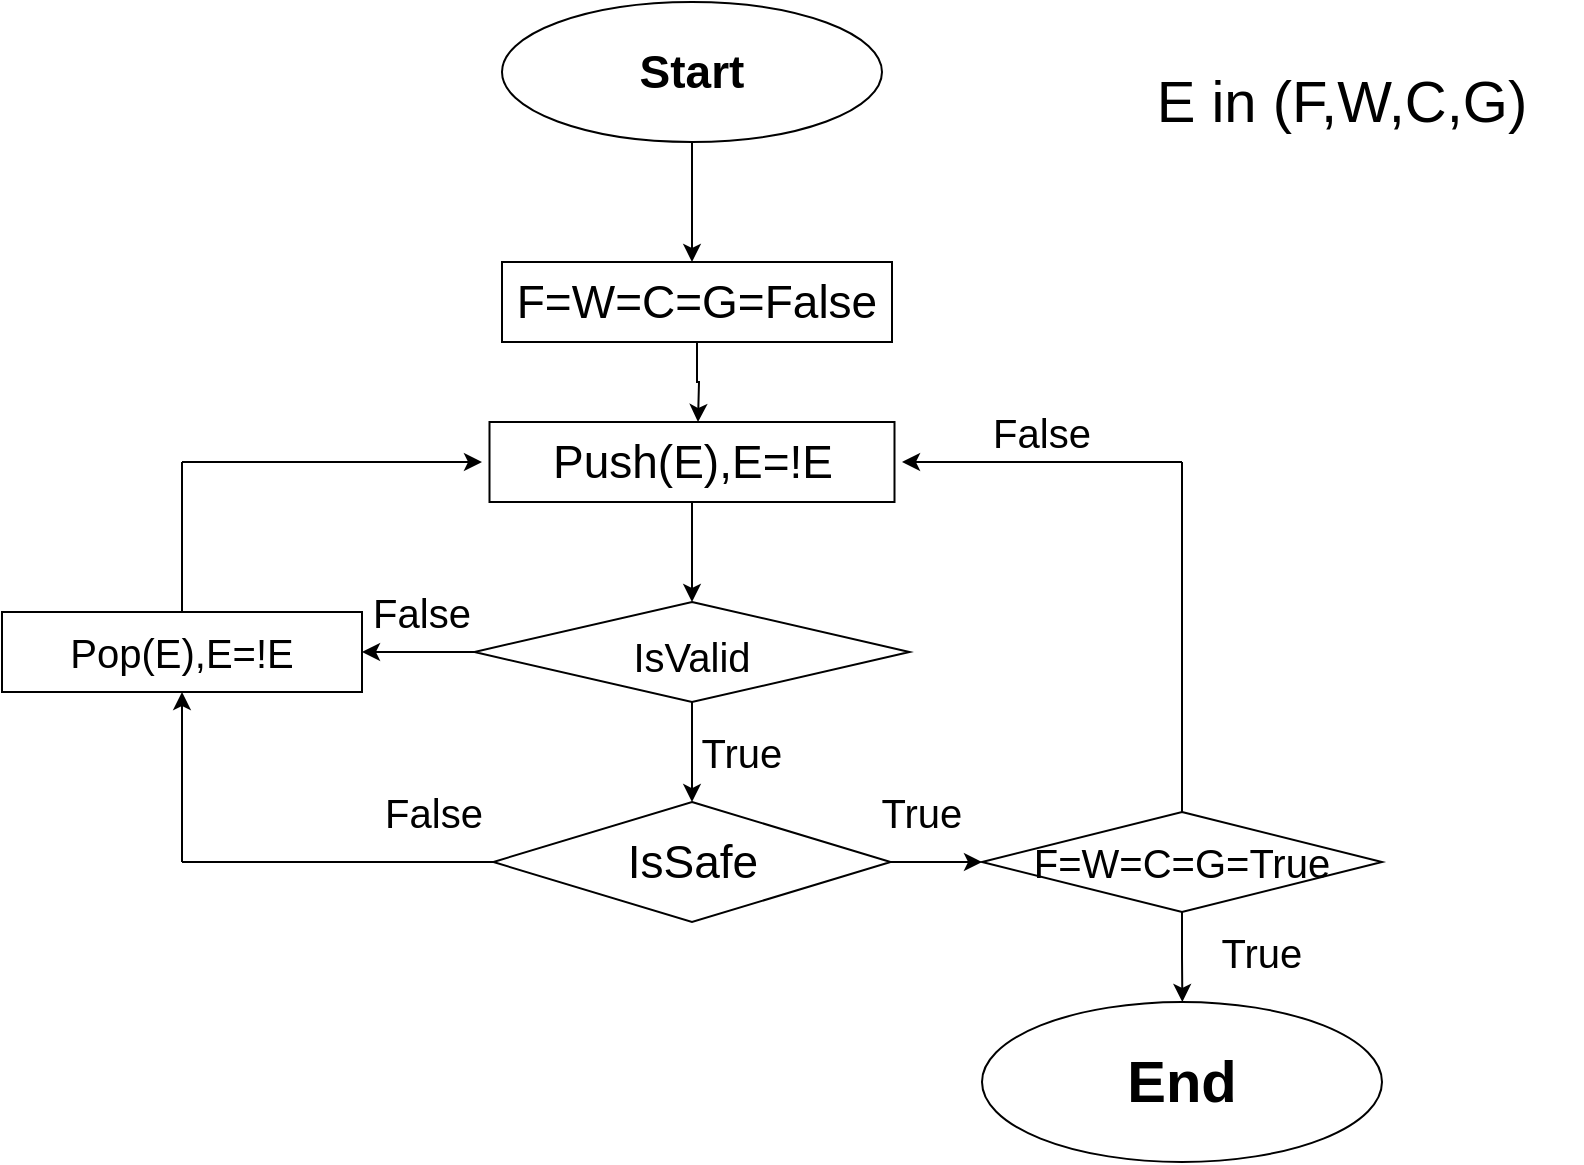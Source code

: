 <mxfile version="15.6.3" type="github">
  <diagram id="SuCBj2QPDQb_wyZjVGge" name="Page-1">
    <mxGraphModel dx="1038" dy="579" grid="1" gridSize="10" guides="1" tooltips="1" connect="1" arrows="1" fold="1" page="1" pageScale="1" pageWidth="850" pageHeight="1100" math="0" shadow="0">
      <root>
        <mxCell id="0" />
        <mxCell id="1" parent="0" />
        <mxCell id="zCdfv6MLLbImfpNyONvk-4" value="" style="edgeStyle=orthogonalEdgeStyle;rounded=0;orthogonalLoop=1;jettySize=auto;html=1;fontSize=23;" parent="1" source="zCdfv6MLLbImfpNyONvk-1" edge="1">
          <mxGeometry relative="1" as="geometry">
            <mxPoint x="375" y="180" as="targetPoint" />
          </mxGeometry>
        </mxCell>
        <mxCell id="zCdfv6MLLbImfpNyONvk-1" value="&lt;b&gt;&lt;font style=&quot;font-size: 23px&quot;&gt;Start&lt;/font&gt;&lt;/b&gt;" style="ellipse;whiteSpace=wrap;html=1;" parent="1" vertex="1">
          <mxGeometry x="280" y="50" width="190" height="70" as="geometry" />
        </mxCell>
        <mxCell id="zCdfv6MLLbImfpNyONvk-7" value="" style="edgeStyle=orthogonalEdgeStyle;rounded=0;orthogonalLoop=1;jettySize=auto;html=1;fontSize=23;" parent="1" source="zCdfv6MLLbImfpNyONvk-5" edge="1">
          <mxGeometry relative="1" as="geometry">
            <mxPoint x="378" y="260" as="targetPoint" />
          </mxGeometry>
        </mxCell>
        <mxCell id="zCdfv6MLLbImfpNyONvk-5" value="F=W=C=G=False" style="rounded=0;whiteSpace=wrap;html=1;fontSize=23;" parent="1" vertex="1">
          <mxGeometry x="280" y="180" width="195" height="40" as="geometry" />
        </mxCell>
        <mxCell id="zCdfv6MLLbImfpNyONvk-13" style="edgeStyle=orthogonalEdgeStyle;rounded=0;orthogonalLoop=1;jettySize=auto;html=1;exitX=0.5;exitY=1;exitDx=0;exitDy=0;fontSize=23;" parent="1" source="zCdfv6MLLbImfpNyONvk-45" target="zCdfv6MLLbImfpNyONvk-14" edge="1">
          <mxGeometry relative="1" as="geometry">
            <mxPoint x="375.471" y="450" as="targetPoint" />
            <mxPoint x="375" y="420" as="sourcePoint" />
          </mxGeometry>
        </mxCell>
        <mxCell id="zCdfv6MLLbImfpNyONvk-46" value="" style="edgeStyle=orthogonalEdgeStyle;rounded=0;orthogonalLoop=1;jettySize=auto;html=1;fontSize=29;" parent="1" source="zCdfv6MLLbImfpNyONvk-6" target="zCdfv6MLLbImfpNyONvk-45" edge="1">
          <mxGeometry relative="1" as="geometry" />
        </mxCell>
        <mxCell id="zCdfv6MLLbImfpNyONvk-6" value="&lt;font style=&quot;font-size: 23px&quot;&gt;Push(E),E=!E&lt;/font&gt;" style="rounded=0;whiteSpace=wrap;html=1;fontSize=23;align=center;" parent="1" vertex="1">
          <mxGeometry x="273.75" y="260" width="202.5" height="40" as="geometry" />
        </mxCell>
        <mxCell id="zCdfv6MLLbImfpNyONvk-17" style="edgeStyle=orthogonalEdgeStyle;rounded=0;orthogonalLoop=1;jettySize=auto;html=1;exitX=1;exitY=0.5;exitDx=0;exitDy=0;fontSize=23;" parent="1" source="zCdfv6MLLbImfpNyONvk-14" target="zCdfv6MLLbImfpNyONvk-18" edge="1">
          <mxGeometry relative="1" as="geometry">
            <mxPoint x="560" y="480.176" as="targetPoint" />
          </mxGeometry>
        </mxCell>
        <mxCell id="zCdfv6MLLbImfpNyONvk-14" value="IsSafe" style="rhombus;whiteSpace=wrap;html=1;fontSize=23;" parent="1" vertex="1">
          <mxGeometry x="275.68" y="450" width="198.63" height="60" as="geometry" />
        </mxCell>
        <mxCell id="zCdfv6MLLbImfpNyONvk-21" style="edgeStyle=orthogonalEdgeStyle;rounded=0;orthogonalLoop=1;jettySize=auto;html=1;exitX=0.5;exitY=1;exitDx=0;exitDy=0;fontSize=20;" parent="1" source="zCdfv6MLLbImfpNyONvk-18" edge="1">
          <mxGeometry relative="1" as="geometry">
            <mxPoint x="620.176" y="550" as="targetPoint" />
          </mxGeometry>
        </mxCell>
        <mxCell id="zCdfv6MLLbImfpNyONvk-18" value="&lt;font style=&quot;font-size: 20px&quot;&gt;F=W=C=G=True&lt;/font&gt;" style="rhombus;whiteSpace=wrap;html=1;fontSize=23;" parent="1" vertex="1">
          <mxGeometry x="520" y="455" width="200" height="50" as="geometry" />
        </mxCell>
        <mxCell id="zCdfv6MLLbImfpNyONvk-19" value="True" style="text;html=1;strokeColor=none;fillColor=none;align=center;verticalAlign=middle;whiteSpace=wrap;rounded=0;fontSize=20;" parent="1" vertex="1">
          <mxGeometry x="370" y="410" width="60" height="30" as="geometry" />
        </mxCell>
        <mxCell id="zCdfv6MLLbImfpNyONvk-22" value="True" style="text;html=1;strokeColor=none;fillColor=none;align=center;verticalAlign=middle;whiteSpace=wrap;rounded=0;fontSize=20;" parent="1" vertex="1">
          <mxGeometry x="630" y="510" width="60" height="30" as="geometry" />
        </mxCell>
        <mxCell id="zCdfv6MLLbImfpNyONvk-23" value="&lt;b&gt;&lt;font style=&quot;font-size: 29px&quot;&gt;End&lt;/font&gt;&lt;/b&gt;" style="ellipse;whiteSpace=wrap;html=1;fontSize=20;" parent="1" vertex="1">
          <mxGeometry x="520" y="550" width="200" height="80" as="geometry" />
        </mxCell>
        <mxCell id="zCdfv6MLLbImfpNyONvk-34" value="" style="endArrow=none;html=1;rounded=0;fontSize=29;" parent="1" edge="1">
          <mxGeometry width="50" height="50" relative="1" as="geometry">
            <mxPoint x="620" y="335" as="sourcePoint" />
            <mxPoint x="620" y="280" as="targetPoint" />
          </mxGeometry>
        </mxCell>
        <mxCell id="zCdfv6MLLbImfpNyONvk-38" value="" style="endArrow=classic;html=1;rounded=0;fontSize=29;" parent="1" edge="1">
          <mxGeometry width="50" height="50" relative="1" as="geometry">
            <mxPoint x="620" y="280" as="sourcePoint" />
            <mxPoint x="480" y="280" as="targetPoint" />
          </mxGeometry>
        </mxCell>
        <mxCell id="zCdfv6MLLbImfpNyONvk-39" value="False" style="text;html=1;strokeColor=none;fillColor=none;align=center;verticalAlign=middle;whiteSpace=wrap;rounded=0;fontSize=20;" parent="1" vertex="1">
          <mxGeometry x="520" y="250" width="60" height="30" as="geometry" />
        </mxCell>
        <mxCell id="zCdfv6MLLbImfpNyONvk-42" value="False" style="text;html=1;strokeColor=none;fillColor=none;align=center;verticalAlign=middle;whiteSpace=wrap;rounded=0;fontSize=20;" parent="1" vertex="1">
          <mxGeometry x="215.68" y="440" width="60" height="30" as="geometry" />
        </mxCell>
        <mxCell id="zCdfv6MLLbImfpNyONvk-44" value="E in (F,W,C,G)" style="text;html=1;strokeColor=none;fillColor=none;align=center;verticalAlign=middle;whiteSpace=wrap;rounded=0;fontSize=29;" parent="1" vertex="1">
          <mxGeometry x="580" y="60" width="240" height="80" as="geometry" />
        </mxCell>
        <mxCell id="zCdfv6MLLbImfpNyONvk-49" value="" style="edgeStyle=orthogonalEdgeStyle;rounded=0;orthogonalLoop=1;jettySize=auto;html=1;fontSize=20;" parent="1" source="zCdfv6MLLbImfpNyONvk-45" target="zCdfv6MLLbImfpNyONvk-48" edge="1">
          <mxGeometry relative="1" as="geometry" />
        </mxCell>
        <mxCell id="zCdfv6MLLbImfpNyONvk-45" value="&lt;font style=&quot;font-size: 20px&quot;&gt;IsValid&lt;/font&gt;" style="rhombus;whiteSpace=wrap;html=1;fontSize=29;align=center;" parent="1" vertex="1">
          <mxGeometry x="266.25" y="350" width="217.5" height="50" as="geometry" />
        </mxCell>
        <mxCell id="zCdfv6MLLbImfpNyONvk-47" value="True" style="text;html=1;strokeColor=none;fillColor=none;align=center;verticalAlign=middle;whiteSpace=wrap;rounded=0;fontSize=20;" parent="1" vertex="1">
          <mxGeometry x="460" y="440" width="60" height="30" as="geometry" />
        </mxCell>
        <mxCell id="zCdfv6MLLbImfpNyONvk-48" value="Pop(E),E=!E" style="rounded=0;whiteSpace=wrap;html=1;fontSize=20;" parent="1" vertex="1">
          <mxGeometry x="30" y="355" width="180" height="40" as="geometry" />
        </mxCell>
        <mxCell id="zCdfv6MLLbImfpNyONvk-50" value="False" style="text;html=1;strokeColor=none;fillColor=none;align=center;verticalAlign=middle;whiteSpace=wrap;rounded=0;fontSize=20;" parent="1" vertex="1">
          <mxGeometry x="210" y="340" width="60" height="30" as="geometry" />
        </mxCell>
        <mxCell id="zCdfv6MLLbImfpNyONvk-53" value="" style="endArrow=none;html=1;rounded=0;fontSize=20;exitX=0;exitY=0.5;exitDx=0;exitDy=0;" parent="1" source="zCdfv6MLLbImfpNyONvk-14" edge="1">
          <mxGeometry width="50" height="50" relative="1" as="geometry">
            <mxPoint x="430" y="320" as="sourcePoint" />
            <mxPoint x="120" y="480" as="targetPoint" />
          </mxGeometry>
        </mxCell>
        <mxCell id="zCdfv6MLLbImfpNyONvk-54" value="" style="endArrow=classic;html=1;rounded=0;fontSize=20;entryX=0.5;entryY=1;entryDx=0;entryDy=0;" parent="1" target="zCdfv6MLLbImfpNyONvk-48" edge="1">
          <mxGeometry width="50" height="50" relative="1" as="geometry">
            <mxPoint x="120" y="480" as="sourcePoint" />
            <mxPoint x="480" y="270" as="targetPoint" />
          </mxGeometry>
        </mxCell>
        <mxCell id="zCdfv6MLLbImfpNyONvk-56" value="" style="endArrow=none;html=1;rounded=0;fontSize=20;exitX=0.5;exitY=0;exitDx=0;exitDy=0;" parent="1" source="zCdfv6MLLbImfpNyONvk-18" edge="1">
          <mxGeometry width="50" height="50" relative="1" as="geometry">
            <mxPoint x="430" y="320" as="sourcePoint" />
            <mxPoint x="620" y="330" as="targetPoint" />
          </mxGeometry>
        </mxCell>
        <mxCell id="zCdfv6MLLbImfpNyONvk-57" value="" style="endArrow=none;html=1;rounded=0;fontSize=20;exitX=0.5;exitY=0;exitDx=0;exitDy=0;" parent="1" source="zCdfv6MLLbImfpNyONvk-48" edge="1">
          <mxGeometry width="50" height="50" relative="1" as="geometry">
            <mxPoint x="430" y="320" as="sourcePoint" />
            <mxPoint x="120" y="280" as="targetPoint" />
          </mxGeometry>
        </mxCell>
        <mxCell id="zCdfv6MLLbImfpNyONvk-58" value="" style="endArrow=classic;html=1;rounded=0;fontSize=20;" parent="1" edge="1">
          <mxGeometry width="50" height="50" relative="1" as="geometry">
            <mxPoint x="120" y="280" as="sourcePoint" />
            <mxPoint x="270" y="280" as="targetPoint" />
          </mxGeometry>
        </mxCell>
      </root>
    </mxGraphModel>
  </diagram>
</mxfile>
